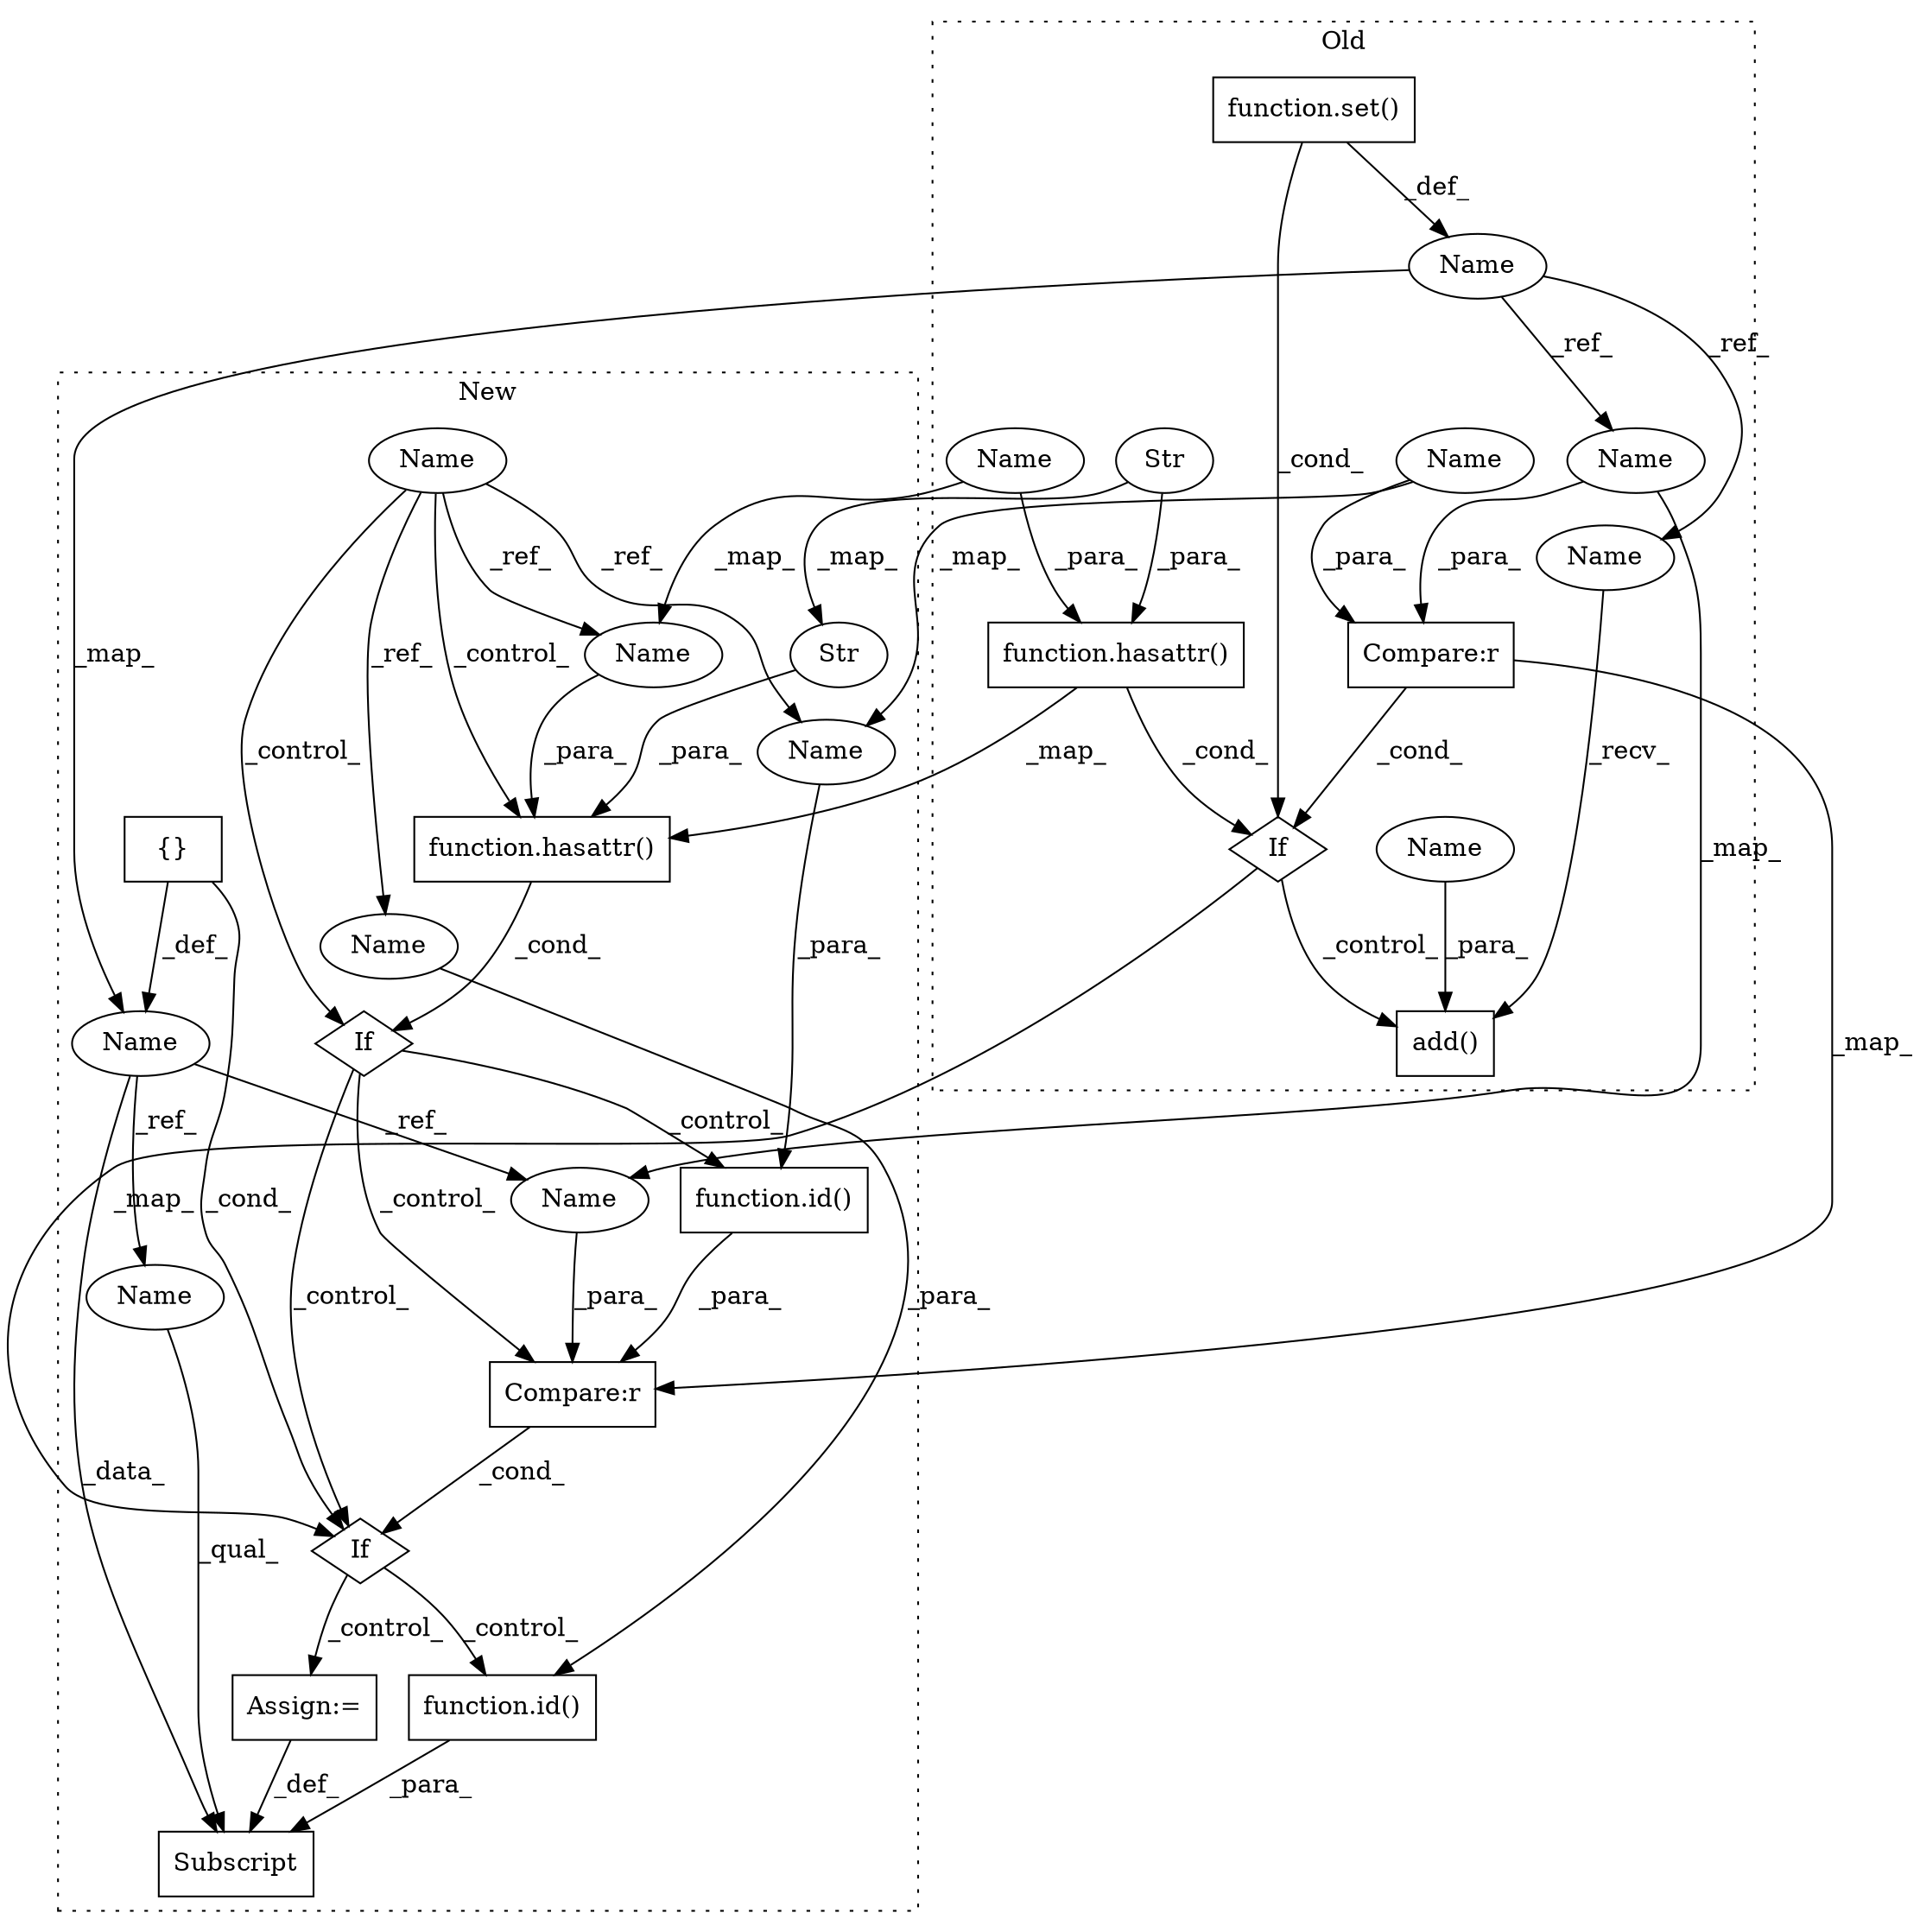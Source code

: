 digraph G {
subgraph cluster0 {
1 [label="add()" a="75" s="3180,3195" l="9,1" shape="box"];
5 [label="Name" a="87" s="2946" l="4" shape="ellipse"];
7 [label="Compare:r" a="40" s="3130" l="18" shape="box"];
11 [label="If" a="96" s="3009" l="3" shape="diamond"];
14 [label="function.hasattr()" a="75" s="3065,3108" l="8,1" shape="box"];
16 [label="Str" a="66" s="3081" l="27" shape="ellipse"];
19 [label="function.set()" a="75" s="2953" l="5" shape="box"];
23 [label="Name" a="87" s="3180" l="4" shape="ellipse"];
24 [label="Name" a="87" s="3144" l="4" shape="ellipse"];
27 [label="Name" a="87" s="3189" l="6" shape="ellipse"];
28 [label="Name" a="87" s="3130" l="6" shape="ellipse"];
29 [label="Name" a="87" s="3073" l="6" shape="ellipse"];
label = "Old";
style="dotted";
}
subgraph cluster1 {
2 [label="function.id()" a="75" s="3322,3331" l="3,1" shape="box"];
3 [label="Name" a="87" s="3138" l="6" shape="ellipse"];
4 [label="If" a="96" s="3182" l="3" shape="diamond"];
6 [label="Name" a="87" s="3084" l="4" shape="ellipse"];
8 [label="Compare:r" a="40" s="3250" l="22" shape="box"];
9 [label="Subscript" a="63" s="3317,0" l="16,0" shape="box"];
10 [label="function.id()" a="75" s="3250,3259" l="3,1" shape="box"];
12 [label="If" a="96" s="3247" l="3" shape="diamond"];
13 [label="{}" a="95" s="3120,3121" l="2,1" shape="box"];
15 [label="function.hasattr()" a="75" s="3185,3228" l="8,1" shape="box"];
17 [label="Str" a="66" s="3201" l="27" shape="ellipse"];
18 [label="Assign:=" a="68" s="3333" l="3" shape="box"];
20 [label="Name" a="87" s="3325" l="6" shape="ellipse"];
21 [label="Name" a="87" s="3193" l="6" shape="ellipse"];
22 [label="Name" a="87" s="3253" l="6" shape="ellipse"];
25 [label="Name" a="87" s="3268" l="4" shape="ellipse"];
26 [label="Name" a="87" s="3317" l="4" shape="ellipse"];
label = "New";
style="dotted";
}
2 -> 9 [label="_para_"];
3 -> 21 [label="_ref_"];
3 -> 22 [label="_ref_"];
3 -> 15 [label="_control_"];
3 -> 20 [label="_ref_"];
3 -> 4 [label="_control_"];
4 -> 8 [label="_control_"];
4 -> 10 [label="_control_"];
4 -> 12 [label="_control_"];
5 -> 6 [label="_map_"];
5 -> 23 [label="_ref_"];
5 -> 24 [label="_ref_"];
6 -> 25 [label="_ref_"];
6 -> 26 [label="_ref_"];
6 -> 9 [label="_data_"];
7 -> 8 [label="_map_"];
7 -> 11 [label="_cond_"];
8 -> 12 [label="_cond_"];
10 -> 8 [label="_para_"];
11 -> 1 [label="_control_"];
11 -> 12 [label="_map_"];
12 -> 2 [label="_control_"];
12 -> 18 [label="_control_"];
13 -> 6 [label="_def_"];
13 -> 12 [label="_cond_"];
14 -> 15 [label="_map_"];
14 -> 11 [label="_cond_"];
15 -> 4 [label="_cond_"];
16 -> 17 [label="_map_"];
16 -> 14 [label="_para_"];
17 -> 15 [label="_para_"];
18 -> 9 [label="_def_"];
19 -> 11 [label="_cond_"];
19 -> 5 [label="_def_"];
20 -> 2 [label="_para_"];
21 -> 15 [label="_para_"];
22 -> 10 [label="_para_"];
23 -> 1 [label="_recv_"];
24 -> 25 [label="_map_"];
24 -> 7 [label="_para_"];
25 -> 8 [label="_para_"];
26 -> 9 [label="_qual_"];
27 -> 1 [label="_para_"];
28 -> 7 [label="_para_"];
28 -> 22 [label="_map_"];
29 -> 14 [label="_para_"];
29 -> 21 [label="_map_"];
}
